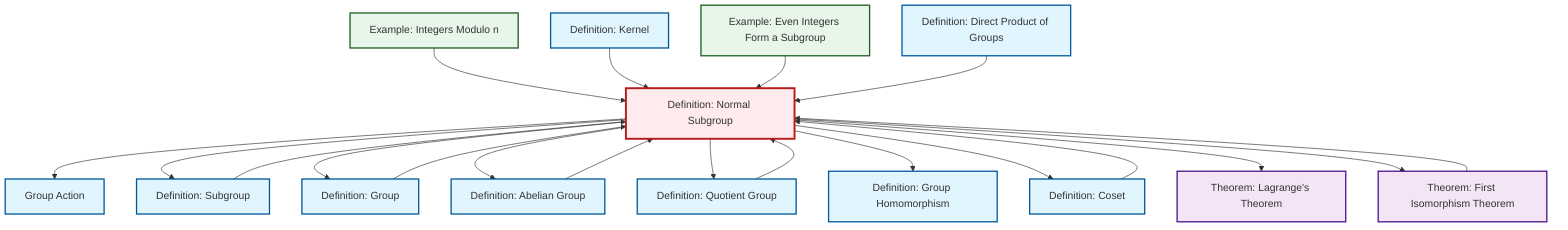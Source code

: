 graph TD
    classDef definition fill:#e1f5fe,stroke:#01579b,stroke-width:2px
    classDef theorem fill:#f3e5f5,stroke:#4a148c,stroke-width:2px
    classDef axiom fill:#fff3e0,stroke:#e65100,stroke-width:2px
    classDef example fill:#e8f5e9,stroke:#1b5e20,stroke-width:2px
    classDef current fill:#ffebee,stroke:#b71c1c,stroke-width:3px
    def-group-action["Group Action"]:::definition
    def-homomorphism["Definition: Group Homomorphism"]:::definition
    def-kernel["Definition: Kernel"]:::definition
    ex-quotient-integers-mod-n["Example: Integers Modulo n"]:::example
    def-normal-subgroup["Definition: Normal Subgroup"]:::definition
    def-subgroup["Definition: Subgroup"]:::definition
    def-group["Definition: Group"]:::definition
    def-abelian-group["Definition: Abelian Group"]:::definition
    thm-first-isomorphism["Theorem: First Isomorphism Theorem"]:::theorem
    thm-lagrange["Theorem: Lagrange's Theorem"]:::theorem
    def-quotient-group["Definition: Quotient Group"]:::definition
    def-direct-product["Definition: Direct Product of Groups"]:::definition
    def-coset["Definition: Coset"]:::definition
    ex-even-integers-subgroup["Example: Even Integers Form a Subgroup"]:::example
    ex-quotient-integers-mod-n --> def-normal-subgroup
    def-kernel --> def-normal-subgroup
    def-normal-subgroup --> def-group-action
    def-coset --> def-normal-subgroup
    def-normal-subgroup --> def-subgroup
    def-group --> def-normal-subgroup
    def-normal-subgroup --> def-group
    thm-first-isomorphism --> def-normal-subgroup
    def-normal-subgroup --> def-abelian-group
    ex-even-integers-subgroup --> def-normal-subgroup
    def-normal-subgroup --> def-quotient-group
    def-normal-subgroup --> def-homomorphism
    def-abelian-group --> def-normal-subgroup
    def-quotient-group --> def-normal-subgroup
    def-normal-subgroup --> def-coset
    def-subgroup --> def-normal-subgroup
    def-normal-subgroup --> thm-lagrange
    def-direct-product --> def-normal-subgroup
    def-normal-subgroup --> thm-first-isomorphism
    class def-normal-subgroup current